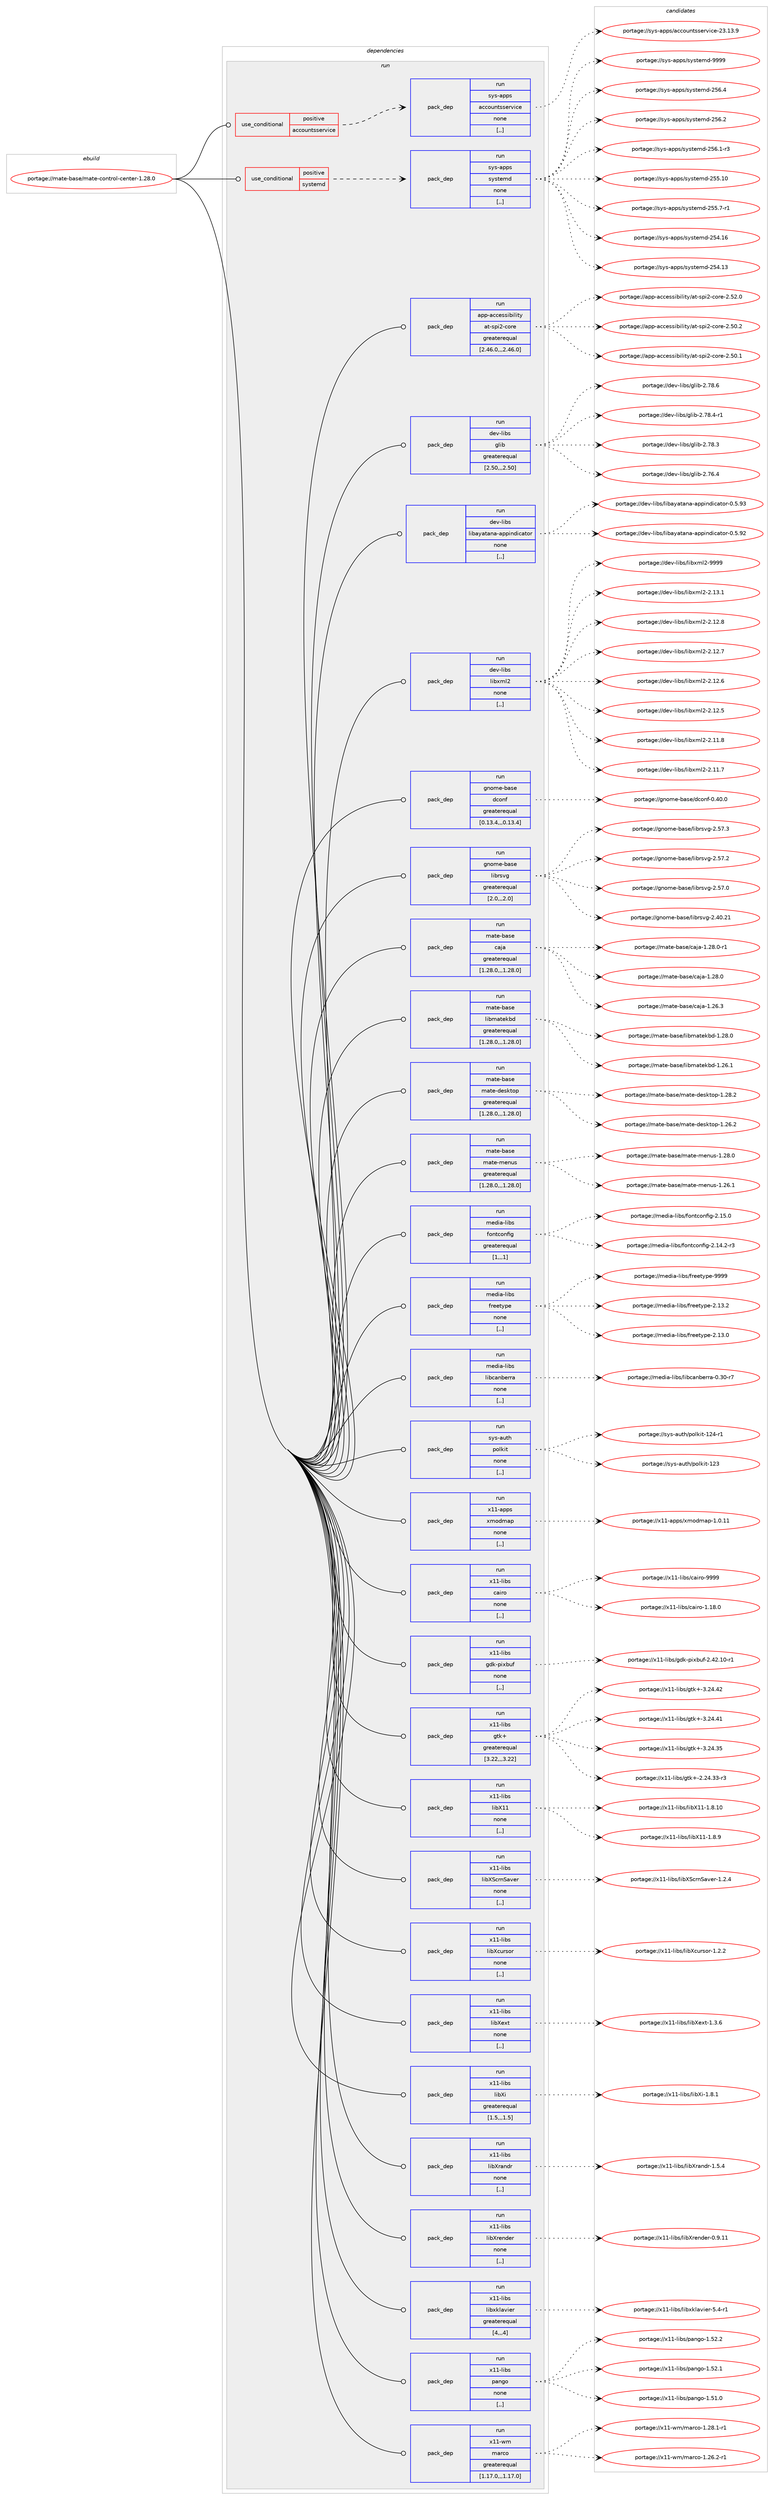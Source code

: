 digraph prolog {

# *************
# Graph options
# *************

newrank=true;
concentrate=true;
compound=true;
graph [rankdir=LR,fontname=Helvetica,fontsize=10,ranksep=1.5];#, ranksep=2.5, nodesep=0.2];
edge  [arrowhead=vee];
node  [fontname=Helvetica,fontsize=10];

# **********
# The ebuild
# **********

subgraph cluster_leftcol {
color=gray;
label=<<i>ebuild</i>>;
id [label="portage://mate-base/mate-control-center-1.28.0", color=red, width=4, href="../mate-base/mate-control-center-1.28.0.svg"];
}

# ****************
# The dependencies
# ****************

subgraph cluster_midcol {
color=gray;
label=<<i>dependencies</i>>;
subgraph cluster_compile {
fillcolor="#eeeeee";
style=filled;
label=<<i>compile</i>>;
}
subgraph cluster_compileandrun {
fillcolor="#eeeeee";
style=filled;
label=<<i>compile and run</i>>;
}
subgraph cluster_run {
fillcolor="#eeeeee";
style=filled;
label=<<i>run</i>>;
subgraph cond70959 {
dependency282083 [label=<<TABLE BORDER="0" CELLBORDER="1" CELLSPACING="0" CELLPADDING="4"><TR><TD ROWSPAN="3" CELLPADDING="10">use_conditional</TD></TR><TR><TD>positive</TD></TR><TR><TD>accountsservice</TD></TR></TABLE>>, shape=none, color=red];
subgraph pack208813 {
dependency282084 [label=<<TABLE BORDER="0" CELLBORDER="1" CELLSPACING="0" CELLPADDING="4" WIDTH="220"><TR><TD ROWSPAN="6" CELLPADDING="30">pack_dep</TD></TR><TR><TD WIDTH="110">run</TD></TR><TR><TD>sys-apps</TD></TR><TR><TD>accountsservice</TD></TR><TR><TD>none</TD></TR><TR><TD>[,,]</TD></TR></TABLE>>, shape=none, color=blue];
}
dependency282083:e -> dependency282084:w [weight=20,style="dashed",arrowhead="vee"];
}
id:e -> dependency282083:w [weight=20,style="solid",arrowhead="odot"];
subgraph cond70960 {
dependency282085 [label=<<TABLE BORDER="0" CELLBORDER="1" CELLSPACING="0" CELLPADDING="4"><TR><TD ROWSPAN="3" CELLPADDING="10">use_conditional</TD></TR><TR><TD>positive</TD></TR><TR><TD>systemd</TD></TR></TABLE>>, shape=none, color=red];
subgraph pack208814 {
dependency282086 [label=<<TABLE BORDER="0" CELLBORDER="1" CELLSPACING="0" CELLPADDING="4" WIDTH="220"><TR><TD ROWSPAN="6" CELLPADDING="30">pack_dep</TD></TR><TR><TD WIDTH="110">run</TD></TR><TR><TD>sys-apps</TD></TR><TR><TD>systemd</TD></TR><TR><TD>none</TD></TR><TR><TD>[,,]</TD></TR></TABLE>>, shape=none, color=blue];
}
dependency282085:e -> dependency282086:w [weight=20,style="dashed",arrowhead="vee"];
}
id:e -> dependency282085:w [weight=20,style="solid",arrowhead="odot"];
subgraph pack208815 {
dependency282087 [label=<<TABLE BORDER="0" CELLBORDER="1" CELLSPACING="0" CELLPADDING="4" WIDTH="220"><TR><TD ROWSPAN="6" CELLPADDING="30">pack_dep</TD></TR><TR><TD WIDTH="110">run</TD></TR><TR><TD>app-accessibility</TD></TR><TR><TD>at-spi2-core</TD></TR><TR><TD>greaterequal</TD></TR><TR><TD>[2.46.0,,,2.46.0]</TD></TR></TABLE>>, shape=none, color=blue];
}
id:e -> dependency282087:w [weight=20,style="solid",arrowhead="odot"];
subgraph pack208816 {
dependency282088 [label=<<TABLE BORDER="0" CELLBORDER="1" CELLSPACING="0" CELLPADDING="4" WIDTH="220"><TR><TD ROWSPAN="6" CELLPADDING="30">pack_dep</TD></TR><TR><TD WIDTH="110">run</TD></TR><TR><TD>dev-libs</TD></TR><TR><TD>glib</TD></TR><TR><TD>greaterequal</TD></TR><TR><TD>[2.50,,,2.50]</TD></TR></TABLE>>, shape=none, color=blue];
}
id:e -> dependency282088:w [weight=20,style="solid",arrowhead="odot"];
subgraph pack208817 {
dependency282089 [label=<<TABLE BORDER="0" CELLBORDER="1" CELLSPACING="0" CELLPADDING="4" WIDTH="220"><TR><TD ROWSPAN="6" CELLPADDING="30">pack_dep</TD></TR><TR><TD WIDTH="110">run</TD></TR><TR><TD>dev-libs</TD></TR><TR><TD>libayatana-appindicator</TD></TR><TR><TD>none</TD></TR><TR><TD>[,,]</TD></TR></TABLE>>, shape=none, color=blue];
}
id:e -> dependency282089:w [weight=20,style="solid",arrowhead="odot"];
subgraph pack208818 {
dependency282090 [label=<<TABLE BORDER="0" CELLBORDER="1" CELLSPACING="0" CELLPADDING="4" WIDTH="220"><TR><TD ROWSPAN="6" CELLPADDING="30">pack_dep</TD></TR><TR><TD WIDTH="110">run</TD></TR><TR><TD>dev-libs</TD></TR><TR><TD>libxml2</TD></TR><TR><TD>none</TD></TR><TR><TD>[,,]</TD></TR></TABLE>>, shape=none, color=blue];
}
id:e -> dependency282090:w [weight=20,style="solid",arrowhead="odot"];
subgraph pack208819 {
dependency282091 [label=<<TABLE BORDER="0" CELLBORDER="1" CELLSPACING="0" CELLPADDING="4" WIDTH="220"><TR><TD ROWSPAN="6" CELLPADDING="30">pack_dep</TD></TR><TR><TD WIDTH="110">run</TD></TR><TR><TD>gnome-base</TD></TR><TR><TD>dconf</TD></TR><TR><TD>greaterequal</TD></TR><TR><TD>[0.13.4,,,0.13.4]</TD></TR></TABLE>>, shape=none, color=blue];
}
id:e -> dependency282091:w [weight=20,style="solid",arrowhead="odot"];
subgraph pack208820 {
dependency282092 [label=<<TABLE BORDER="0" CELLBORDER="1" CELLSPACING="0" CELLPADDING="4" WIDTH="220"><TR><TD ROWSPAN="6" CELLPADDING="30">pack_dep</TD></TR><TR><TD WIDTH="110">run</TD></TR><TR><TD>gnome-base</TD></TR><TR><TD>librsvg</TD></TR><TR><TD>greaterequal</TD></TR><TR><TD>[2.0,,,2.0]</TD></TR></TABLE>>, shape=none, color=blue];
}
id:e -> dependency282092:w [weight=20,style="solid",arrowhead="odot"];
subgraph pack208821 {
dependency282093 [label=<<TABLE BORDER="0" CELLBORDER="1" CELLSPACING="0" CELLPADDING="4" WIDTH="220"><TR><TD ROWSPAN="6" CELLPADDING="30">pack_dep</TD></TR><TR><TD WIDTH="110">run</TD></TR><TR><TD>mate-base</TD></TR><TR><TD>caja</TD></TR><TR><TD>greaterequal</TD></TR><TR><TD>[1.28.0,,,1.28.0]</TD></TR></TABLE>>, shape=none, color=blue];
}
id:e -> dependency282093:w [weight=20,style="solid",arrowhead="odot"];
subgraph pack208822 {
dependency282094 [label=<<TABLE BORDER="0" CELLBORDER="1" CELLSPACING="0" CELLPADDING="4" WIDTH="220"><TR><TD ROWSPAN="6" CELLPADDING="30">pack_dep</TD></TR><TR><TD WIDTH="110">run</TD></TR><TR><TD>mate-base</TD></TR><TR><TD>libmatekbd</TD></TR><TR><TD>greaterequal</TD></TR><TR><TD>[1.28.0,,,1.28.0]</TD></TR></TABLE>>, shape=none, color=blue];
}
id:e -> dependency282094:w [weight=20,style="solid",arrowhead="odot"];
subgraph pack208823 {
dependency282095 [label=<<TABLE BORDER="0" CELLBORDER="1" CELLSPACING="0" CELLPADDING="4" WIDTH="220"><TR><TD ROWSPAN="6" CELLPADDING="30">pack_dep</TD></TR><TR><TD WIDTH="110">run</TD></TR><TR><TD>mate-base</TD></TR><TR><TD>mate-desktop</TD></TR><TR><TD>greaterequal</TD></TR><TR><TD>[1.28.0,,,1.28.0]</TD></TR></TABLE>>, shape=none, color=blue];
}
id:e -> dependency282095:w [weight=20,style="solid",arrowhead="odot"];
subgraph pack208824 {
dependency282096 [label=<<TABLE BORDER="0" CELLBORDER="1" CELLSPACING="0" CELLPADDING="4" WIDTH="220"><TR><TD ROWSPAN="6" CELLPADDING="30">pack_dep</TD></TR><TR><TD WIDTH="110">run</TD></TR><TR><TD>mate-base</TD></TR><TR><TD>mate-menus</TD></TR><TR><TD>greaterequal</TD></TR><TR><TD>[1.28.0,,,1.28.0]</TD></TR></TABLE>>, shape=none, color=blue];
}
id:e -> dependency282096:w [weight=20,style="solid",arrowhead="odot"];
subgraph pack208825 {
dependency282097 [label=<<TABLE BORDER="0" CELLBORDER="1" CELLSPACING="0" CELLPADDING="4" WIDTH="220"><TR><TD ROWSPAN="6" CELLPADDING="30">pack_dep</TD></TR><TR><TD WIDTH="110">run</TD></TR><TR><TD>media-libs</TD></TR><TR><TD>fontconfig</TD></TR><TR><TD>greaterequal</TD></TR><TR><TD>[1,,,1]</TD></TR></TABLE>>, shape=none, color=blue];
}
id:e -> dependency282097:w [weight=20,style="solid",arrowhead="odot"];
subgraph pack208826 {
dependency282098 [label=<<TABLE BORDER="0" CELLBORDER="1" CELLSPACING="0" CELLPADDING="4" WIDTH="220"><TR><TD ROWSPAN="6" CELLPADDING="30">pack_dep</TD></TR><TR><TD WIDTH="110">run</TD></TR><TR><TD>media-libs</TD></TR><TR><TD>freetype</TD></TR><TR><TD>none</TD></TR><TR><TD>[,,]</TD></TR></TABLE>>, shape=none, color=blue];
}
id:e -> dependency282098:w [weight=20,style="solid",arrowhead="odot"];
subgraph pack208827 {
dependency282099 [label=<<TABLE BORDER="0" CELLBORDER="1" CELLSPACING="0" CELLPADDING="4" WIDTH="220"><TR><TD ROWSPAN="6" CELLPADDING="30">pack_dep</TD></TR><TR><TD WIDTH="110">run</TD></TR><TR><TD>media-libs</TD></TR><TR><TD>libcanberra</TD></TR><TR><TD>none</TD></TR><TR><TD>[,,]</TD></TR></TABLE>>, shape=none, color=blue];
}
id:e -> dependency282099:w [weight=20,style="solid",arrowhead="odot"];
subgraph pack208828 {
dependency282100 [label=<<TABLE BORDER="0" CELLBORDER="1" CELLSPACING="0" CELLPADDING="4" WIDTH="220"><TR><TD ROWSPAN="6" CELLPADDING="30">pack_dep</TD></TR><TR><TD WIDTH="110">run</TD></TR><TR><TD>sys-auth</TD></TR><TR><TD>polkit</TD></TR><TR><TD>none</TD></TR><TR><TD>[,,]</TD></TR></TABLE>>, shape=none, color=blue];
}
id:e -> dependency282100:w [weight=20,style="solid",arrowhead="odot"];
subgraph pack208829 {
dependency282101 [label=<<TABLE BORDER="0" CELLBORDER="1" CELLSPACING="0" CELLPADDING="4" WIDTH="220"><TR><TD ROWSPAN="6" CELLPADDING="30">pack_dep</TD></TR><TR><TD WIDTH="110">run</TD></TR><TR><TD>x11-apps</TD></TR><TR><TD>xmodmap</TD></TR><TR><TD>none</TD></TR><TR><TD>[,,]</TD></TR></TABLE>>, shape=none, color=blue];
}
id:e -> dependency282101:w [weight=20,style="solid",arrowhead="odot"];
subgraph pack208830 {
dependency282102 [label=<<TABLE BORDER="0" CELLBORDER="1" CELLSPACING="0" CELLPADDING="4" WIDTH="220"><TR><TD ROWSPAN="6" CELLPADDING="30">pack_dep</TD></TR><TR><TD WIDTH="110">run</TD></TR><TR><TD>x11-libs</TD></TR><TR><TD>cairo</TD></TR><TR><TD>none</TD></TR><TR><TD>[,,]</TD></TR></TABLE>>, shape=none, color=blue];
}
id:e -> dependency282102:w [weight=20,style="solid",arrowhead="odot"];
subgraph pack208831 {
dependency282103 [label=<<TABLE BORDER="0" CELLBORDER="1" CELLSPACING="0" CELLPADDING="4" WIDTH="220"><TR><TD ROWSPAN="6" CELLPADDING="30">pack_dep</TD></TR><TR><TD WIDTH="110">run</TD></TR><TR><TD>x11-libs</TD></TR><TR><TD>gdk-pixbuf</TD></TR><TR><TD>none</TD></TR><TR><TD>[,,]</TD></TR></TABLE>>, shape=none, color=blue];
}
id:e -> dependency282103:w [weight=20,style="solid",arrowhead="odot"];
subgraph pack208832 {
dependency282104 [label=<<TABLE BORDER="0" CELLBORDER="1" CELLSPACING="0" CELLPADDING="4" WIDTH="220"><TR><TD ROWSPAN="6" CELLPADDING="30">pack_dep</TD></TR><TR><TD WIDTH="110">run</TD></TR><TR><TD>x11-libs</TD></TR><TR><TD>gtk+</TD></TR><TR><TD>greaterequal</TD></TR><TR><TD>[3.22,,,3.22]</TD></TR></TABLE>>, shape=none, color=blue];
}
id:e -> dependency282104:w [weight=20,style="solid",arrowhead="odot"];
subgraph pack208833 {
dependency282105 [label=<<TABLE BORDER="0" CELLBORDER="1" CELLSPACING="0" CELLPADDING="4" WIDTH="220"><TR><TD ROWSPAN="6" CELLPADDING="30">pack_dep</TD></TR><TR><TD WIDTH="110">run</TD></TR><TR><TD>x11-libs</TD></TR><TR><TD>libX11</TD></TR><TR><TD>none</TD></TR><TR><TD>[,,]</TD></TR></TABLE>>, shape=none, color=blue];
}
id:e -> dependency282105:w [weight=20,style="solid",arrowhead="odot"];
subgraph pack208834 {
dependency282106 [label=<<TABLE BORDER="0" CELLBORDER="1" CELLSPACING="0" CELLPADDING="4" WIDTH="220"><TR><TD ROWSPAN="6" CELLPADDING="30">pack_dep</TD></TR><TR><TD WIDTH="110">run</TD></TR><TR><TD>x11-libs</TD></TR><TR><TD>libXScrnSaver</TD></TR><TR><TD>none</TD></TR><TR><TD>[,,]</TD></TR></TABLE>>, shape=none, color=blue];
}
id:e -> dependency282106:w [weight=20,style="solid",arrowhead="odot"];
subgraph pack208835 {
dependency282107 [label=<<TABLE BORDER="0" CELLBORDER="1" CELLSPACING="0" CELLPADDING="4" WIDTH="220"><TR><TD ROWSPAN="6" CELLPADDING="30">pack_dep</TD></TR><TR><TD WIDTH="110">run</TD></TR><TR><TD>x11-libs</TD></TR><TR><TD>libXcursor</TD></TR><TR><TD>none</TD></TR><TR><TD>[,,]</TD></TR></TABLE>>, shape=none, color=blue];
}
id:e -> dependency282107:w [weight=20,style="solid",arrowhead="odot"];
subgraph pack208836 {
dependency282108 [label=<<TABLE BORDER="0" CELLBORDER="1" CELLSPACING="0" CELLPADDING="4" WIDTH="220"><TR><TD ROWSPAN="6" CELLPADDING="30">pack_dep</TD></TR><TR><TD WIDTH="110">run</TD></TR><TR><TD>x11-libs</TD></TR><TR><TD>libXext</TD></TR><TR><TD>none</TD></TR><TR><TD>[,,]</TD></TR></TABLE>>, shape=none, color=blue];
}
id:e -> dependency282108:w [weight=20,style="solid",arrowhead="odot"];
subgraph pack208837 {
dependency282109 [label=<<TABLE BORDER="0" CELLBORDER="1" CELLSPACING="0" CELLPADDING="4" WIDTH="220"><TR><TD ROWSPAN="6" CELLPADDING="30">pack_dep</TD></TR><TR><TD WIDTH="110">run</TD></TR><TR><TD>x11-libs</TD></TR><TR><TD>libXi</TD></TR><TR><TD>greaterequal</TD></TR><TR><TD>[1.5,,,1.5]</TD></TR></TABLE>>, shape=none, color=blue];
}
id:e -> dependency282109:w [weight=20,style="solid",arrowhead="odot"];
subgraph pack208838 {
dependency282110 [label=<<TABLE BORDER="0" CELLBORDER="1" CELLSPACING="0" CELLPADDING="4" WIDTH="220"><TR><TD ROWSPAN="6" CELLPADDING="30">pack_dep</TD></TR><TR><TD WIDTH="110">run</TD></TR><TR><TD>x11-libs</TD></TR><TR><TD>libXrandr</TD></TR><TR><TD>none</TD></TR><TR><TD>[,,]</TD></TR></TABLE>>, shape=none, color=blue];
}
id:e -> dependency282110:w [weight=20,style="solid",arrowhead="odot"];
subgraph pack208839 {
dependency282111 [label=<<TABLE BORDER="0" CELLBORDER="1" CELLSPACING="0" CELLPADDING="4" WIDTH="220"><TR><TD ROWSPAN="6" CELLPADDING="30">pack_dep</TD></TR><TR><TD WIDTH="110">run</TD></TR><TR><TD>x11-libs</TD></TR><TR><TD>libXrender</TD></TR><TR><TD>none</TD></TR><TR><TD>[,,]</TD></TR></TABLE>>, shape=none, color=blue];
}
id:e -> dependency282111:w [weight=20,style="solid",arrowhead="odot"];
subgraph pack208840 {
dependency282112 [label=<<TABLE BORDER="0" CELLBORDER="1" CELLSPACING="0" CELLPADDING="4" WIDTH="220"><TR><TD ROWSPAN="6" CELLPADDING="30">pack_dep</TD></TR><TR><TD WIDTH="110">run</TD></TR><TR><TD>x11-libs</TD></TR><TR><TD>libxklavier</TD></TR><TR><TD>greaterequal</TD></TR><TR><TD>[4,,,4]</TD></TR></TABLE>>, shape=none, color=blue];
}
id:e -> dependency282112:w [weight=20,style="solid",arrowhead="odot"];
subgraph pack208841 {
dependency282113 [label=<<TABLE BORDER="0" CELLBORDER="1" CELLSPACING="0" CELLPADDING="4" WIDTH="220"><TR><TD ROWSPAN="6" CELLPADDING="30">pack_dep</TD></TR><TR><TD WIDTH="110">run</TD></TR><TR><TD>x11-libs</TD></TR><TR><TD>pango</TD></TR><TR><TD>none</TD></TR><TR><TD>[,,]</TD></TR></TABLE>>, shape=none, color=blue];
}
id:e -> dependency282113:w [weight=20,style="solid",arrowhead="odot"];
subgraph pack208842 {
dependency282114 [label=<<TABLE BORDER="0" CELLBORDER="1" CELLSPACING="0" CELLPADDING="4" WIDTH="220"><TR><TD ROWSPAN="6" CELLPADDING="30">pack_dep</TD></TR><TR><TD WIDTH="110">run</TD></TR><TR><TD>x11-wm</TD></TR><TR><TD>marco</TD></TR><TR><TD>greaterequal</TD></TR><TR><TD>[1.17.0,,,1.17.0]</TD></TR></TABLE>>, shape=none, color=blue];
}
id:e -> dependency282114:w [weight=20,style="solid",arrowhead="odot"];
}
}

# **************
# The candidates
# **************

subgraph cluster_choices {
rank=same;
color=gray;
label=<<i>candidates</i>>;

subgraph choice208813 {
color=black;
nodesep=1;
choice115121115459711211211547979999111117110116115115101114118105991014550514649514657 [label="portage://sys-apps/accountsservice-23.13.9", color=red, width=4,href="../sys-apps/accountsservice-23.13.9.svg"];
dependency282084:e -> choice115121115459711211211547979999111117110116115115101114118105991014550514649514657:w [style=dotted,weight="100"];
}
subgraph choice208814 {
color=black;
nodesep=1;
choice1151211154597112112115471151211151161011091004557575757 [label="portage://sys-apps/systemd-9999", color=red, width=4,href="../sys-apps/systemd-9999.svg"];
choice115121115459711211211547115121115116101109100455053544652 [label="portage://sys-apps/systemd-256.4", color=red, width=4,href="../sys-apps/systemd-256.4.svg"];
choice115121115459711211211547115121115116101109100455053544650 [label="portage://sys-apps/systemd-256.2", color=red, width=4,href="../sys-apps/systemd-256.2.svg"];
choice1151211154597112112115471151211151161011091004550535446494511451 [label="portage://sys-apps/systemd-256.1-r3", color=red, width=4,href="../sys-apps/systemd-256.1-r3.svg"];
choice11512111545971121121154711512111511610110910045505353464948 [label="portage://sys-apps/systemd-255.10", color=red, width=4,href="../sys-apps/systemd-255.10.svg"];
choice1151211154597112112115471151211151161011091004550535346554511449 [label="portage://sys-apps/systemd-255.7-r1", color=red, width=4,href="../sys-apps/systemd-255.7-r1.svg"];
choice11512111545971121121154711512111511610110910045505352464954 [label="portage://sys-apps/systemd-254.16", color=red, width=4,href="../sys-apps/systemd-254.16.svg"];
choice11512111545971121121154711512111511610110910045505352464951 [label="portage://sys-apps/systemd-254.13", color=red, width=4,href="../sys-apps/systemd-254.13.svg"];
dependency282086:e -> choice1151211154597112112115471151211151161011091004557575757:w [style=dotted,weight="100"];
dependency282086:e -> choice115121115459711211211547115121115116101109100455053544652:w [style=dotted,weight="100"];
dependency282086:e -> choice115121115459711211211547115121115116101109100455053544650:w [style=dotted,weight="100"];
dependency282086:e -> choice1151211154597112112115471151211151161011091004550535446494511451:w [style=dotted,weight="100"];
dependency282086:e -> choice11512111545971121121154711512111511610110910045505353464948:w [style=dotted,weight="100"];
dependency282086:e -> choice1151211154597112112115471151211151161011091004550535346554511449:w [style=dotted,weight="100"];
dependency282086:e -> choice11512111545971121121154711512111511610110910045505352464954:w [style=dotted,weight="100"];
dependency282086:e -> choice11512111545971121121154711512111511610110910045505352464951:w [style=dotted,weight="100"];
}
subgraph choice208815 {
color=black;
nodesep=1;
choice97112112459799991011151151059810510810511612147971164511511210550459911111410145504653504648 [label="portage://app-accessibility/at-spi2-core-2.52.0", color=red, width=4,href="../app-accessibility/at-spi2-core-2.52.0.svg"];
choice97112112459799991011151151059810510810511612147971164511511210550459911111410145504653484650 [label="portage://app-accessibility/at-spi2-core-2.50.2", color=red, width=4,href="../app-accessibility/at-spi2-core-2.50.2.svg"];
choice97112112459799991011151151059810510810511612147971164511511210550459911111410145504653484649 [label="portage://app-accessibility/at-spi2-core-2.50.1", color=red, width=4,href="../app-accessibility/at-spi2-core-2.50.1.svg"];
dependency282087:e -> choice97112112459799991011151151059810510810511612147971164511511210550459911111410145504653504648:w [style=dotted,weight="100"];
dependency282087:e -> choice97112112459799991011151151059810510810511612147971164511511210550459911111410145504653484650:w [style=dotted,weight="100"];
dependency282087:e -> choice97112112459799991011151151059810510810511612147971164511511210550459911111410145504653484649:w [style=dotted,weight="100"];
}
subgraph choice208816 {
color=black;
nodesep=1;
choice1001011184510810598115471031081059845504655564654 [label="portage://dev-libs/glib-2.78.6", color=red, width=4,href="../dev-libs/glib-2.78.6.svg"];
choice10010111845108105981154710310810598455046555646524511449 [label="portage://dev-libs/glib-2.78.4-r1", color=red, width=4,href="../dev-libs/glib-2.78.4-r1.svg"];
choice1001011184510810598115471031081059845504655564651 [label="portage://dev-libs/glib-2.78.3", color=red, width=4,href="../dev-libs/glib-2.78.3.svg"];
choice1001011184510810598115471031081059845504655544652 [label="portage://dev-libs/glib-2.76.4", color=red, width=4,href="../dev-libs/glib-2.76.4.svg"];
dependency282088:e -> choice1001011184510810598115471031081059845504655564654:w [style=dotted,weight="100"];
dependency282088:e -> choice10010111845108105981154710310810598455046555646524511449:w [style=dotted,weight="100"];
dependency282088:e -> choice1001011184510810598115471031081059845504655564651:w [style=dotted,weight="100"];
dependency282088:e -> choice1001011184510810598115471031081059845504655544652:w [style=dotted,weight="100"];
}
subgraph choice208817 {
color=black;
nodesep=1;
choice10010111845108105981154710810598971219711697110974597112112105110100105999711611111445484653465751 [label="portage://dev-libs/libayatana-appindicator-0.5.93", color=red, width=4,href="../dev-libs/libayatana-appindicator-0.5.93.svg"];
choice10010111845108105981154710810598971219711697110974597112112105110100105999711611111445484653465750 [label="portage://dev-libs/libayatana-appindicator-0.5.92", color=red, width=4,href="../dev-libs/libayatana-appindicator-0.5.92.svg"];
dependency282089:e -> choice10010111845108105981154710810598971219711697110974597112112105110100105999711611111445484653465751:w [style=dotted,weight="100"];
dependency282089:e -> choice10010111845108105981154710810598971219711697110974597112112105110100105999711611111445484653465750:w [style=dotted,weight="100"];
}
subgraph choice208818 {
color=black;
nodesep=1;
choice10010111845108105981154710810598120109108504557575757 [label="portage://dev-libs/libxml2-9999", color=red, width=4,href="../dev-libs/libxml2-9999.svg"];
choice100101118451081059811547108105981201091085045504649514649 [label="portage://dev-libs/libxml2-2.13.1", color=red, width=4,href="../dev-libs/libxml2-2.13.1.svg"];
choice100101118451081059811547108105981201091085045504649504656 [label="portage://dev-libs/libxml2-2.12.8", color=red, width=4,href="../dev-libs/libxml2-2.12.8.svg"];
choice100101118451081059811547108105981201091085045504649504655 [label="portage://dev-libs/libxml2-2.12.7", color=red, width=4,href="../dev-libs/libxml2-2.12.7.svg"];
choice100101118451081059811547108105981201091085045504649504654 [label="portage://dev-libs/libxml2-2.12.6", color=red, width=4,href="../dev-libs/libxml2-2.12.6.svg"];
choice100101118451081059811547108105981201091085045504649504653 [label="portage://dev-libs/libxml2-2.12.5", color=red, width=4,href="../dev-libs/libxml2-2.12.5.svg"];
choice100101118451081059811547108105981201091085045504649494656 [label="portage://dev-libs/libxml2-2.11.8", color=red, width=4,href="../dev-libs/libxml2-2.11.8.svg"];
choice100101118451081059811547108105981201091085045504649494655 [label="portage://dev-libs/libxml2-2.11.7", color=red, width=4,href="../dev-libs/libxml2-2.11.7.svg"];
dependency282090:e -> choice10010111845108105981154710810598120109108504557575757:w [style=dotted,weight="100"];
dependency282090:e -> choice100101118451081059811547108105981201091085045504649514649:w [style=dotted,weight="100"];
dependency282090:e -> choice100101118451081059811547108105981201091085045504649504656:w [style=dotted,weight="100"];
dependency282090:e -> choice100101118451081059811547108105981201091085045504649504655:w [style=dotted,weight="100"];
dependency282090:e -> choice100101118451081059811547108105981201091085045504649504654:w [style=dotted,weight="100"];
dependency282090:e -> choice100101118451081059811547108105981201091085045504649504653:w [style=dotted,weight="100"];
dependency282090:e -> choice100101118451081059811547108105981201091085045504649494656:w [style=dotted,weight="100"];
dependency282090:e -> choice100101118451081059811547108105981201091085045504649494655:w [style=dotted,weight="100"];
}
subgraph choice208819 {
color=black;
nodesep=1;
choice103110111109101459897115101471009911111010245484652484648 [label="portage://gnome-base/dconf-0.40.0", color=red, width=4,href="../gnome-base/dconf-0.40.0.svg"];
dependency282091:e -> choice103110111109101459897115101471009911111010245484652484648:w [style=dotted,weight="100"];
}
subgraph choice208820 {
color=black;
nodesep=1;
choice103110111109101459897115101471081059811411511810345504653554651 [label="portage://gnome-base/librsvg-2.57.3", color=red, width=4,href="../gnome-base/librsvg-2.57.3.svg"];
choice103110111109101459897115101471081059811411511810345504653554650 [label="portage://gnome-base/librsvg-2.57.2", color=red, width=4,href="../gnome-base/librsvg-2.57.2.svg"];
choice103110111109101459897115101471081059811411511810345504653554648 [label="portage://gnome-base/librsvg-2.57.0", color=red, width=4,href="../gnome-base/librsvg-2.57.0.svg"];
choice10311011110910145989711510147108105981141151181034550465248465049 [label="portage://gnome-base/librsvg-2.40.21", color=red, width=4,href="../gnome-base/librsvg-2.40.21.svg"];
dependency282092:e -> choice103110111109101459897115101471081059811411511810345504653554651:w [style=dotted,weight="100"];
dependency282092:e -> choice103110111109101459897115101471081059811411511810345504653554650:w [style=dotted,weight="100"];
dependency282092:e -> choice103110111109101459897115101471081059811411511810345504653554648:w [style=dotted,weight="100"];
dependency282092:e -> choice10311011110910145989711510147108105981141151181034550465248465049:w [style=dotted,weight="100"];
}
subgraph choice208821 {
color=black;
nodesep=1;
choice1099711610145989711510147999710697454946505646484511449 [label="portage://mate-base/caja-1.28.0-r1", color=red, width=4,href="../mate-base/caja-1.28.0-r1.svg"];
choice109971161014598971151014799971069745494650564648 [label="portage://mate-base/caja-1.28.0", color=red, width=4,href="../mate-base/caja-1.28.0.svg"];
choice109971161014598971151014799971069745494650544651 [label="portage://mate-base/caja-1.26.3", color=red, width=4,href="../mate-base/caja-1.26.3.svg"];
dependency282093:e -> choice1099711610145989711510147999710697454946505646484511449:w [style=dotted,weight="100"];
dependency282093:e -> choice109971161014598971151014799971069745494650564648:w [style=dotted,weight="100"];
dependency282093:e -> choice109971161014598971151014799971069745494650544651:w [style=dotted,weight="100"];
}
subgraph choice208822 {
color=black;
nodesep=1;
choice109971161014598971151014710810598109971161011079810045494650564648 [label="portage://mate-base/libmatekbd-1.28.0", color=red, width=4,href="../mate-base/libmatekbd-1.28.0.svg"];
choice109971161014598971151014710810598109971161011079810045494650544649 [label="portage://mate-base/libmatekbd-1.26.1", color=red, width=4,href="../mate-base/libmatekbd-1.26.1.svg"];
dependency282094:e -> choice109971161014598971151014710810598109971161011079810045494650564648:w [style=dotted,weight="100"];
dependency282094:e -> choice109971161014598971151014710810598109971161011079810045494650544649:w [style=dotted,weight="100"];
}
subgraph choice208823 {
color=black;
nodesep=1;
choice1099711610145989711510147109971161014510010111510711611111245494650564650 [label="portage://mate-base/mate-desktop-1.28.2", color=red, width=4,href="../mate-base/mate-desktop-1.28.2.svg"];
choice1099711610145989711510147109971161014510010111510711611111245494650544650 [label="portage://mate-base/mate-desktop-1.26.2", color=red, width=4,href="../mate-base/mate-desktop-1.26.2.svg"];
dependency282095:e -> choice1099711610145989711510147109971161014510010111510711611111245494650564650:w [style=dotted,weight="100"];
dependency282095:e -> choice1099711610145989711510147109971161014510010111510711611111245494650544650:w [style=dotted,weight="100"];
}
subgraph choice208824 {
color=black;
nodesep=1;
choice1099711610145989711510147109971161014510910111011711545494650564648 [label="portage://mate-base/mate-menus-1.28.0", color=red, width=4,href="../mate-base/mate-menus-1.28.0.svg"];
choice1099711610145989711510147109971161014510910111011711545494650544649 [label="portage://mate-base/mate-menus-1.26.1", color=red, width=4,href="../mate-base/mate-menus-1.26.1.svg"];
dependency282096:e -> choice1099711610145989711510147109971161014510910111011711545494650564648:w [style=dotted,weight="100"];
dependency282096:e -> choice1099711610145989711510147109971161014510910111011711545494650544649:w [style=dotted,weight="100"];
}
subgraph choice208825 {
color=black;
nodesep=1;
choice109101100105974510810598115471021111101169911111010210510345504649534648 [label="portage://media-libs/fontconfig-2.15.0", color=red, width=4,href="../media-libs/fontconfig-2.15.0.svg"];
choice1091011001059745108105981154710211111011699111110102105103455046495246504511451 [label="portage://media-libs/fontconfig-2.14.2-r3", color=red, width=4,href="../media-libs/fontconfig-2.14.2-r3.svg"];
dependency282097:e -> choice109101100105974510810598115471021111101169911111010210510345504649534648:w [style=dotted,weight="100"];
dependency282097:e -> choice1091011001059745108105981154710211111011699111110102105103455046495246504511451:w [style=dotted,weight="100"];
}
subgraph choice208826 {
color=black;
nodesep=1;
choice109101100105974510810598115471021141011011161211121014557575757 [label="portage://media-libs/freetype-9999", color=red, width=4,href="../media-libs/freetype-9999.svg"];
choice1091011001059745108105981154710211410110111612111210145504649514650 [label="portage://media-libs/freetype-2.13.2", color=red, width=4,href="../media-libs/freetype-2.13.2.svg"];
choice1091011001059745108105981154710211410110111612111210145504649514648 [label="portage://media-libs/freetype-2.13.0", color=red, width=4,href="../media-libs/freetype-2.13.0.svg"];
dependency282098:e -> choice109101100105974510810598115471021141011011161211121014557575757:w [style=dotted,weight="100"];
dependency282098:e -> choice1091011001059745108105981154710211410110111612111210145504649514650:w [style=dotted,weight="100"];
dependency282098:e -> choice1091011001059745108105981154710211410110111612111210145504649514648:w [style=dotted,weight="100"];
}
subgraph choice208827 {
color=black;
nodesep=1;
choice10910110010597451081059811547108105989997110981011141149745484651484511455 [label="portage://media-libs/libcanberra-0.30-r7", color=red, width=4,href="../media-libs/libcanberra-0.30-r7.svg"];
dependency282099:e -> choice10910110010597451081059811547108105989997110981011141149745484651484511455:w [style=dotted,weight="100"];
}
subgraph choice208828 {
color=black;
nodesep=1;
choice115121115459711711610447112111108107105116454950524511449 [label="portage://sys-auth/polkit-124-r1", color=red, width=4,href="../sys-auth/polkit-124-r1.svg"];
choice11512111545971171161044711211110810710511645495051 [label="portage://sys-auth/polkit-123", color=red, width=4,href="../sys-auth/polkit-123.svg"];
dependency282100:e -> choice115121115459711711610447112111108107105116454950524511449:w [style=dotted,weight="100"];
dependency282100:e -> choice11512111545971171161044711211110810710511645495051:w [style=dotted,weight="100"];
}
subgraph choice208829 {
color=black;
nodesep=1;
choice12049494597112112115471201091111001099711245494648464949 [label="portage://x11-apps/xmodmap-1.0.11", color=red, width=4,href="../x11-apps/xmodmap-1.0.11.svg"];
dependency282101:e -> choice12049494597112112115471201091111001099711245494648464949:w [style=dotted,weight="100"];
}
subgraph choice208830 {
color=black;
nodesep=1;
choice120494945108105981154799971051141114557575757 [label="portage://x11-libs/cairo-9999", color=red, width=4,href="../x11-libs/cairo-9999.svg"];
choice1204949451081059811547999710511411145494649564648 [label="portage://x11-libs/cairo-1.18.0", color=red, width=4,href="../x11-libs/cairo-1.18.0.svg"];
dependency282102:e -> choice120494945108105981154799971051141114557575757:w [style=dotted,weight="100"];
dependency282102:e -> choice1204949451081059811547999710511411145494649564648:w [style=dotted,weight="100"];
}
subgraph choice208831 {
color=black;
nodesep=1;
choice1204949451081059811547103100107451121051209811710245504652504649484511449 [label="portage://x11-libs/gdk-pixbuf-2.42.10-r1", color=red, width=4,href="../x11-libs/gdk-pixbuf-2.42.10-r1.svg"];
dependency282103:e -> choice1204949451081059811547103100107451121051209811710245504652504649484511449:w [style=dotted,weight="100"];
}
subgraph choice208832 {
color=black;
nodesep=1;
choice1204949451081059811547103116107434551465052465250 [label="portage://x11-libs/gtk+-3.24.42", color=red, width=4,href="../x11-libs/gtk+-3.24.42.svg"];
choice1204949451081059811547103116107434551465052465249 [label="portage://x11-libs/gtk+-3.24.41", color=red, width=4,href="../x11-libs/gtk+-3.24.41.svg"];
choice1204949451081059811547103116107434551465052465153 [label="portage://x11-libs/gtk+-3.24.35", color=red, width=4,href="../x11-libs/gtk+-3.24.35.svg"];
choice12049494510810598115471031161074345504650524651514511451 [label="portage://x11-libs/gtk+-2.24.33-r3", color=red, width=4,href="../x11-libs/gtk+-2.24.33-r3.svg"];
dependency282104:e -> choice1204949451081059811547103116107434551465052465250:w [style=dotted,weight="100"];
dependency282104:e -> choice1204949451081059811547103116107434551465052465249:w [style=dotted,weight="100"];
dependency282104:e -> choice1204949451081059811547103116107434551465052465153:w [style=dotted,weight="100"];
dependency282104:e -> choice12049494510810598115471031161074345504650524651514511451:w [style=dotted,weight="100"];
}
subgraph choice208833 {
color=black;
nodesep=1;
choice12049494510810598115471081059888494945494656464948 [label="portage://x11-libs/libX11-1.8.10", color=red, width=4,href="../x11-libs/libX11-1.8.10.svg"];
choice120494945108105981154710810598884949454946564657 [label="portage://x11-libs/libX11-1.8.9", color=red, width=4,href="../x11-libs/libX11-1.8.9.svg"];
dependency282105:e -> choice12049494510810598115471081059888494945494656464948:w [style=dotted,weight="100"];
dependency282105:e -> choice120494945108105981154710810598884949454946564657:w [style=dotted,weight="100"];
}
subgraph choice208834 {
color=black;
nodesep=1;
choice1204949451081059811547108105988883991141108397118101114454946504652 [label="portage://x11-libs/libXScrnSaver-1.2.4", color=red, width=4,href="../x11-libs/libXScrnSaver-1.2.4.svg"];
dependency282106:e -> choice1204949451081059811547108105988883991141108397118101114454946504652:w [style=dotted,weight="100"];
}
subgraph choice208835 {
color=black;
nodesep=1;
choice1204949451081059811547108105988899117114115111114454946504650 [label="portage://x11-libs/libXcursor-1.2.2", color=red, width=4,href="../x11-libs/libXcursor-1.2.2.svg"];
dependency282107:e -> choice1204949451081059811547108105988899117114115111114454946504650:w [style=dotted,weight="100"];
}
subgraph choice208836 {
color=black;
nodesep=1;
choice12049494510810598115471081059888101120116454946514654 [label="portage://x11-libs/libXext-1.3.6", color=red, width=4,href="../x11-libs/libXext-1.3.6.svg"];
dependency282108:e -> choice12049494510810598115471081059888101120116454946514654:w [style=dotted,weight="100"];
}
subgraph choice208837 {
color=black;
nodesep=1;
choice12049494510810598115471081059888105454946564649 [label="portage://x11-libs/libXi-1.8.1", color=red, width=4,href="../x11-libs/libXi-1.8.1.svg"];
dependency282109:e -> choice12049494510810598115471081059888105454946564649:w [style=dotted,weight="100"];
}
subgraph choice208838 {
color=black;
nodesep=1;
choice1204949451081059811547108105988811497110100114454946534652 [label="portage://x11-libs/libXrandr-1.5.4", color=red, width=4,href="../x11-libs/libXrandr-1.5.4.svg"];
dependency282110:e -> choice1204949451081059811547108105988811497110100114454946534652:w [style=dotted,weight="100"];
}
subgraph choice208839 {
color=black;
nodesep=1;
choice1204949451081059811547108105988811410111010010111445484657464949 [label="portage://x11-libs/libXrender-0.9.11", color=red, width=4,href="../x11-libs/libXrender-0.9.11.svg"];
dependency282111:e -> choice1204949451081059811547108105988811410111010010111445484657464949:w [style=dotted,weight="100"];
}
subgraph choice208840 {
color=black;
nodesep=1;
choice12049494510810598115471081059812010710897118105101114455346524511449 [label="portage://x11-libs/libxklavier-5.4-r1", color=red, width=4,href="../x11-libs/libxklavier-5.4-r1.svg"];
dependency282112:e -> choice12049494510810598115471081059812010710897118105101114455346524511449:w [style=dotted,weight="100"];
}
subgraph choice208841 {
color=black;
nodesep=1;
choice12049494510810598115471129711010311145494653504650 [label="portage://x11-libs/pango-1.52.2", color=red, width=4,href="../x11-libs/pango-1.52.2.svg"];
choice12049494510810598115471129711010311145494653504649 [label="portage://x11-libs/pango-1.52.1", color=red, width=4,href="../x11-libs/pango-1.52.1.svg"];
choice12049494510810598115471129711010311145494653494648 [label="portage://x11-libs/pango-1.51.0", color=red, width=4,href="../x11-libs/pango-1.51.0.svg"];
dependency282113:e -> choice12049494510810598115471129711010311145494653504650:w [style=dotted,weight="100"];
dependency282113:e -> choice12049494510810598115471129711010311145494653504649:w [style=dotted,weight="100"];
dependency282113:e -> choice12049494510810598115471129711010311145494653494648:w [style=dotted,weight="100"];
}
subgraph choice208842 {
color=black;
nodesep=1;
choice120494945119109471099711499111454946505646494511449 [label="portage://x11-wm/marco-1.28.1-r1", color=red, width=4,href="../x11-wm/marco-1.28.1-r1.svg"];
choice120494945119109471099711499111454946505446504511449 [label="portage://x11-wm/marco-1.26.2-r1", color=red, width=4,href="../x11-wm/marco-1.26.2-r1.svg"];
dependency282114:e -> choice120494945119109471099711499111454946505646494511449:w [style=dotted,weight="100"];
dependency282114:e -> choice120494945119109471099711499111454946505446504511449:w [style=dotted,weight="100"];
}
}

}
